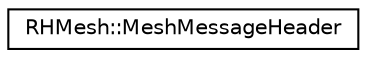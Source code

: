 digraph "Graphical Class Hierarchy"
{
 // LATEX_PDF_SIZE
  edge [fontname="Helvetica",fontsize="10",labelfontname="Helvetica",labelfontsize="10"];
  node [fontname="Helvetica",fontsize="10",shape=record];
  rankdir="LR";
  Node0 [label="RHMesh::MeshMessageHeader",height=0.2,width=0.4,color="black", fillcolor="white", style="filled",URL="$struct_r_h_mesh_1_1_mesh_message_header.html",tooltip="Structure of the basic RHMesh header."];
}
